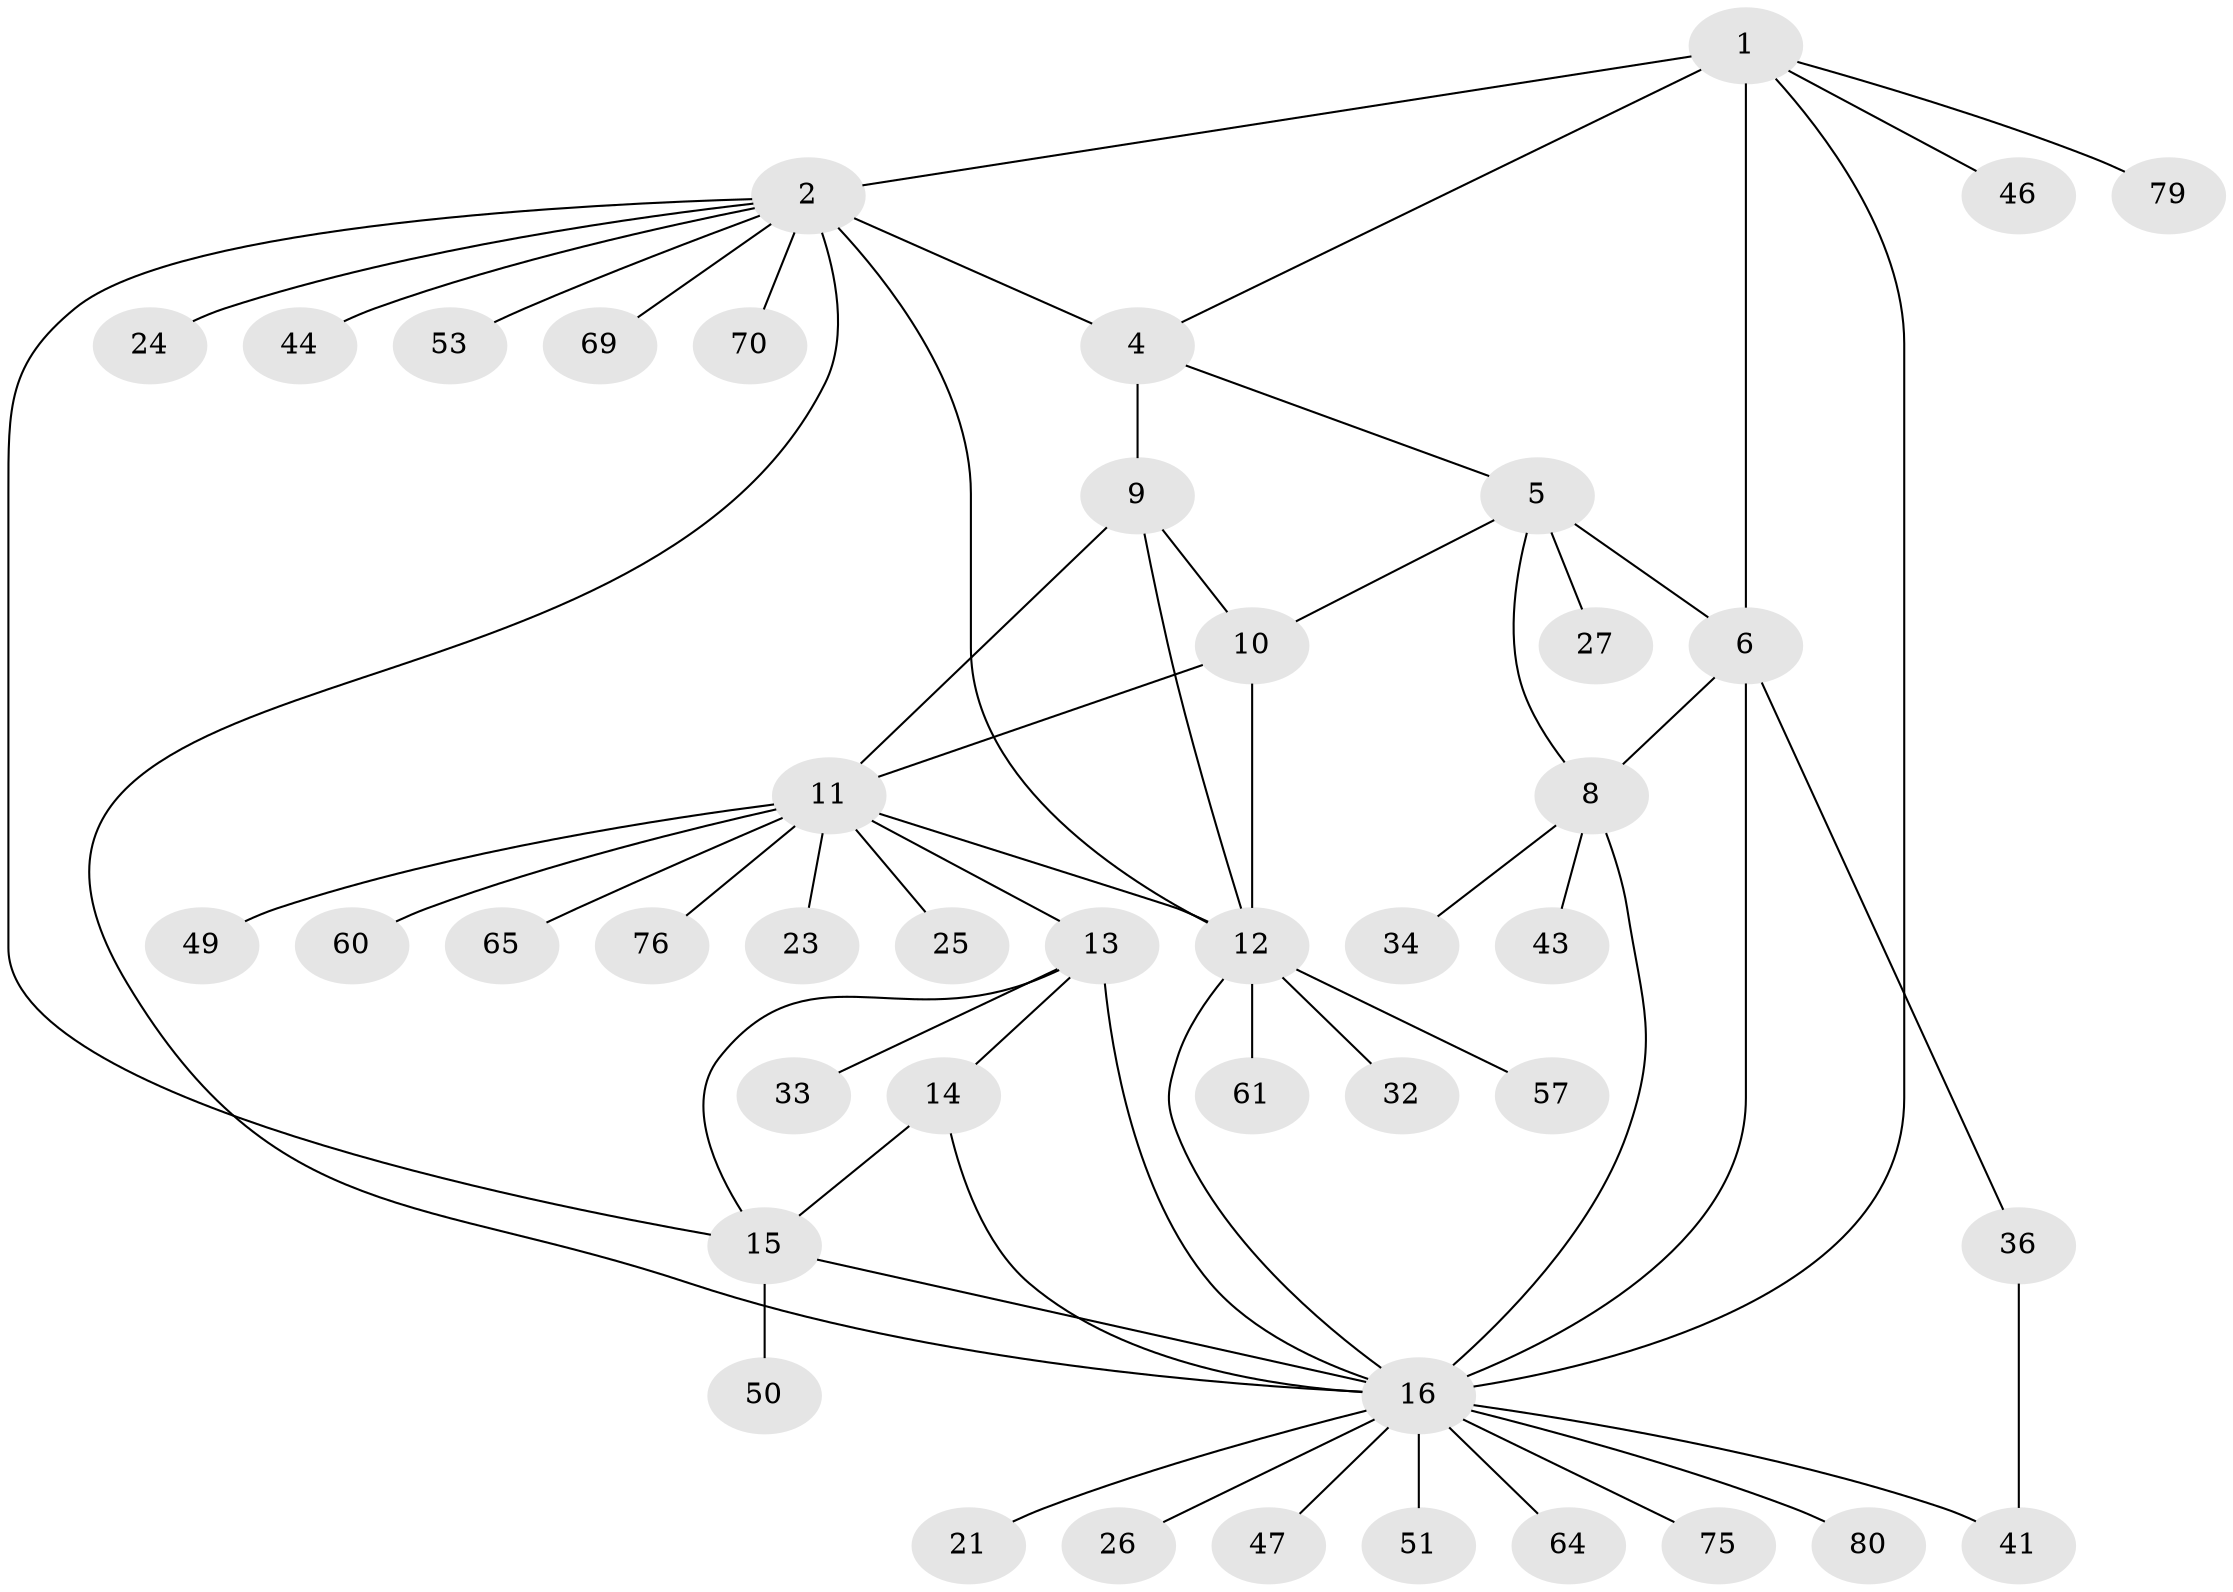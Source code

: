 // original degree distribution, {9: 0.011235955056179775, 10: 0.0449438202247191, 5: 0.07865168539325842, 7: 0.0449438202247191, 6: 0.011235955056179775, 4: 0.011235955056179775, 8: 0.011235955056179775, 3: 0.056179775280898875, 11: 0.011235955056179775, 1: 0.5617977528089888, 2: 0.15730337078651685}
// Generated by graph-tools (version 1.1) at 2025/15/03/09/25 04:15:52]
// undirected, 44 vertices, 61 edges
graph export_dot {
graph [start="1"]
  node [color=gray90,style=filled];
  1 [super="+29"];
  2 [super="+3"];
  4 [super="+35+68"];
  5 [super="+74"];
  6 [super="+37+38+7"];
  8;
  9 [super="+82+85+58"];
  10;
  11;
  12;
  13;
  14;
  15 [super="+73+66+78+54+45"];
  16 [super="+22+17"];
  21;
  23;
  24 [super="+89"];
  25;
  26 [super="+56"];
  27 [super="+87+55+67+77"];
  32;
  33;
  34;
  36 [super="+88"];
  41;
  43;
  44 [super="+48"];
  46;
  47;
  49;
  50;
  51 [super="+59"];
  53;
  57;
  60;
  61;
  64;
  65 [super="+86"];
  69;
  70;
  75;
  76;
  79;
  80;
  1 -- 2 [weight=2];
  1 -- 4;
  1 -- 46;
  1 -- 79;
  1 -- 6 [weight=2];
  1 -- 16;
  2 -- 4 [weight=2];
  2 -- 15;
  2 -- 24;
  2 -- 44;
  2 -- 53;
  2 -- 69;
  2 -- 70;
  2 -- 12;
  2 -- 16;
  4 -- 5;
  4 -- 9;
  5 -- 6 [weight=2];
  5 -- 8;
  5 -- 10;
  5 -- 27;
  6 -- 8 [weight=2];
  6 -- 16 [weight=3];
  6 -- 36;
  8 -- 34;
  8 -- 43;
  8 -- 16;
  9 -- 10;
  9 -- 11;
  9 -- 12;
  10 -- 11;
  10 -- 12;
  11 -- 12;
  11 -- 13;
  11 -- 23;
  11 -- 25;
  11 -- 49;
  11 -- 60;
  11 -- 65;
  11 -- 76;
  12 -- 32;
  12 -- 57;
  12 -- 61;
  12 -- 16;
  13 -- 14;
  13 -- 15;
  13 -- 16;
  13 -- 33;
  14 -- 15;
  14 -- 16;
  15 -- 16;
  15 -- 50;
  16 -- 47;
  16 -- 64;
  16 -- 75;
  16 -- 51 [weight=2];
  16 -- 41;
  16 -- 80;
  16 -- 21;
  16 -- 26;
  36 -- 41;
}
